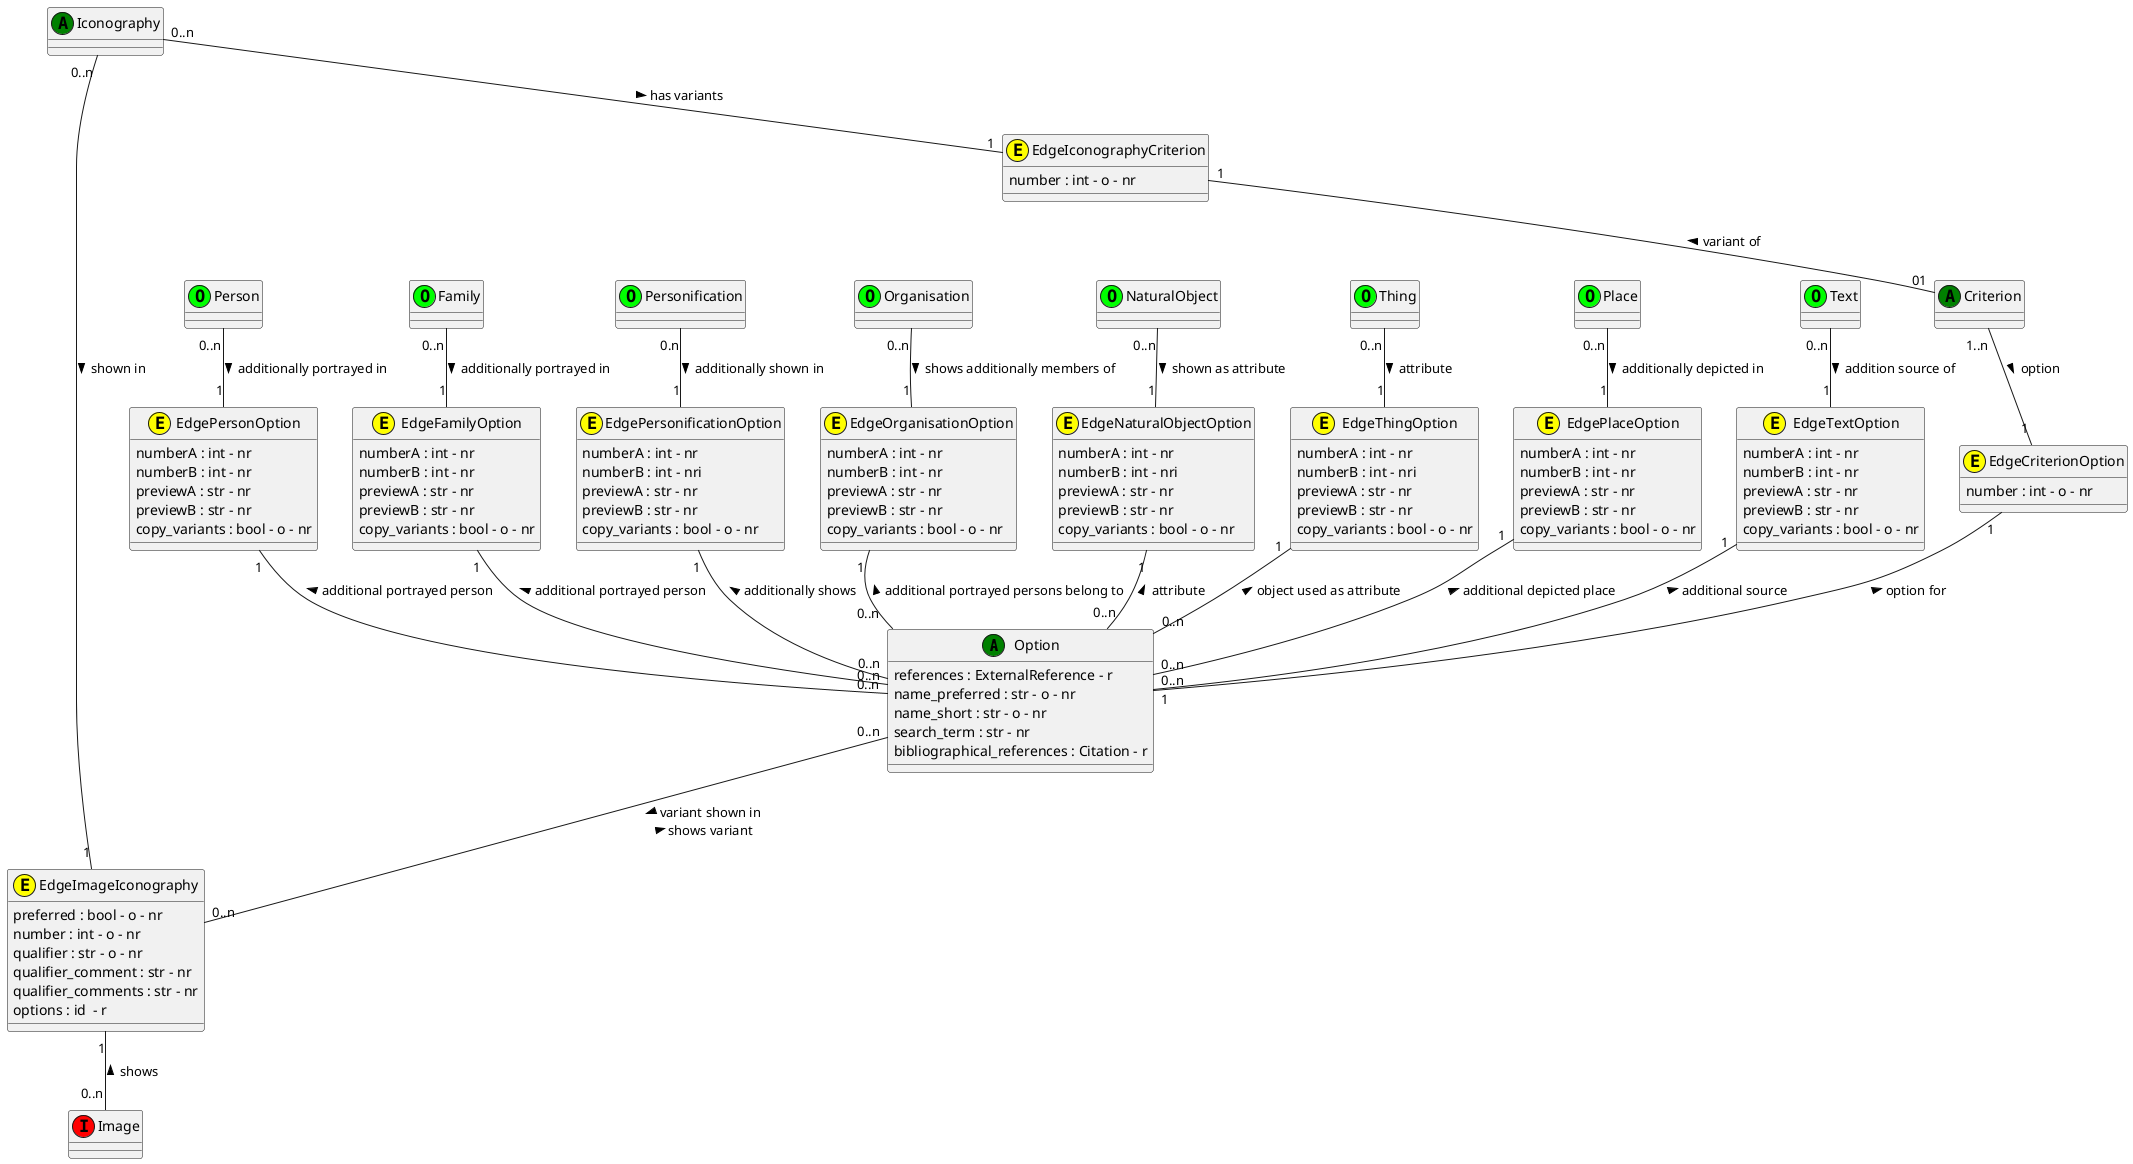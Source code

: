 @startuml Option

class Option <<(A,green)>>
Option : references : ExternalReference - r
Option : name_preferred : str - o - nr
Option : name_short : str - o - nr
Option : search_term : str - nr
Option : bibliographical_references : Citation - r


class Person <<(O,lime)>>

class Family <<(O,lime)>>

class Personification <<(O,lime)>>

class Organisation <<(O,lime)>>

class NaturalObject <<(O,lime)>>

class Thing <<(O,lime)>>

class Place <<(O,lime)>>

class Text <<(O,lime)>>

class Iconography <<(A,green)>>

class Criterion <<(A,green)>>

class Image <<(I,red)>>

class EdgeIconographyCriterion <<(E,yellow)>>
EdgeIconographyCriterion : number : int - o - nr 

class EdgeCriterionOption <<(E,yellow)>>
EdgeCriterionOption : number : int - o - nr

class EdgePersonOption <<(E,yellow)>>
EdgePersonOption : numberA : int - nr
EdgePersonOption : numberB : int - nr
EdgePersonOption : previewA : str - nr
EdgePersonOption : previewB : str - nr
EdgePersonOption : copy_variants : bool - o - nr

class EdgeFamilyOption <<(E,yellow)>>
EdgeFamilyOption : numberA : int - nr
EdgeFamilyOption : numberB : int - nr
EdgeFamilyOption : previewA : str - nr
EdgeFamilyOption : previewB : str - nr
EdgeFamilyOption : copy_variants : bool - o - nr

class EdgePersonificationOption <<(E,yellow)>>
EdgePersonificationOption : numberA : int - nr
EdgePersonificationOption : numberB : int - nri
EdgePersonificationOption : previewA : str - nr
EdgePersonificationOption : previewB : str - nr
EdgePersonificationOption : copy_variants : bool - o - nr

class EdgeOrganisationOption <<(E,yellow)>>
EdgeOrganisationOption : numberA : int - nr
EdgeOrganisationOption : numberB : int - nr
EdgeOrganisationOption : previewA : str - nr
EdgeOrganisationOption : previewB : str - nr
EdgeOrganisationOption : copy_variants : bool - o - nr

class EdgeNaturalObjectOption <<(E,yellow)>>
EdgeNaturalObjectOption : numberA : int - nr
EdgeNaturalObjectOption : numberB : int - nri
EdgeNaturalObjectOption : previewA : str - nr
EdgeNaturalObjectOption : previewB : str - nr
EdgeNaturalObjectOption : copy_variants : bool - o - nr

class EdgeThingOption <<(E,yellow)>>
EdgeThingOption : numberA : int - nr
EdgeThingOption : numberB : int - nri
EdgeThingOption : previewA : str - nr
EdgeThingOption : previewB : str - nr
EdgeThingOption : copy_variants : bool - o - nr

class EdgePlaceOption <<(E,yellow)>>
EdgePlaceOption : numberA : int - nr
EdgePlaceOption : numberB : int - nr
EdgePlaceOption : previewA : str - nr
EdgePlaceOption : previewB : str - nr
EdgePlaceOption : copy_variants : bool - o - nr

class EdgeTextOption <<(E,yellow)>>
EdgeTextOption : numberA : int - nr
EdgeTextOption : numberB : int - nr
EdgeTextOption : previewA : str - nr
EdgeTextOption : previewB : str - nr
EdgeTextOption : copy_variants : bool - o - nr

class EdgeImageIconography <<(E,yellow)>>
EdgeImageIconography : preferred : bool - o - nr
EdgeImageIconography : number : int - o - nr
EdgeImageIconography : qualifier : str - o - nr
EdgeImageIconography : qualifier_comment : str - nr
EdgeImageIconography : qualifier_comments : str - nr
EdgeImageIconography : options : id  - r



Iconography "0..n" -- "1" EdgeIconographyCriterion : has variants >
EdgeIconographyCriterion "1" -- "01" Criterion : variant of <

Criterion "1..n" -- "1" EdgeCriterionOption : option >
EdgeCriterionOption "1" -- "1" Option : < option for

Person "0..n" -- "1" EdgePersonOption : additionally portrayed in >
EdgePersonOption "1" -- "0..n" Option : additional portrayed person <

Family "0..n" -- "1" EdgeFamilyOption : additionally portrayed in >
EdgeFamilyOption "1" -- "0..n" Option : additional portrayed person <

Personification "0.n" -- "1" EdgePersonificationOption : additionally shown in >
EdgePersonificationOption "1" -- "0..n" Option : additionally shows <

Organisation "0..n" -- "1" EdgeOrganisationOption : shows additionally members of >
EdgeOrganisationOption "1" -- "0..n" Option : additional portrayed persons belong to <

NaturalObject "0..n" -- "1" EdgeNaturalObjectOption : shown as attribute >
EdgeNaturalObjectOption "1" -- "0..n" Option : attribute <

Thing "0..n" -- "1" EdgeThingOption : attribute >
EdgeThingOption "1" -- "0..n" Option : object used as attribute <

Place "0..n" -- "1" EdgePlaceOption : additionally depicted in >
EdgePlaceOption "1" -- "0..n" Option : additional depicted place <

Text "0..n" -- "1" EdgeTextOption : addition source of >
EdgeTextOption "1" -- "0..n" Option : additional source <

Iconography "0..n" ---- "1" EdgeImageIconography: shown in >

Option "0..n" -- "0..n" EdgeImageIconography : > variant shown in \n shows variant <
EdgeImageIconography "1" -- "0..n" Image : shows  <
@enduml
